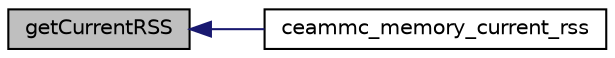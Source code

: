 digraph "getCurrentRSS"
{
  edge [fontname="Helvetica",fontsize="10",labelfontname="Helvetica",labelfontsize="10"];
  node [fontname="Helvetica",fontsize="10",shape=record];
  rankdir="LR";
  Node1 [label="getCurrentRSS",height=0.2,width=0.4,color="black", fillcolor="grey75", style="filled" fontcolor="black"];
  Node1 -> Node2 [dir="back",color="midnightblue",fontsize="10",style="solid",fontname="Helvetica"];
  Node2 [label="ceammc_memory_current_rss",height=0.2,width=0.4,color="black", fillcolor="white", style="filled",URL="$ceammc_8h.html#a5b14da67a45ff2e5e6e4501baa2e1837"];
}
